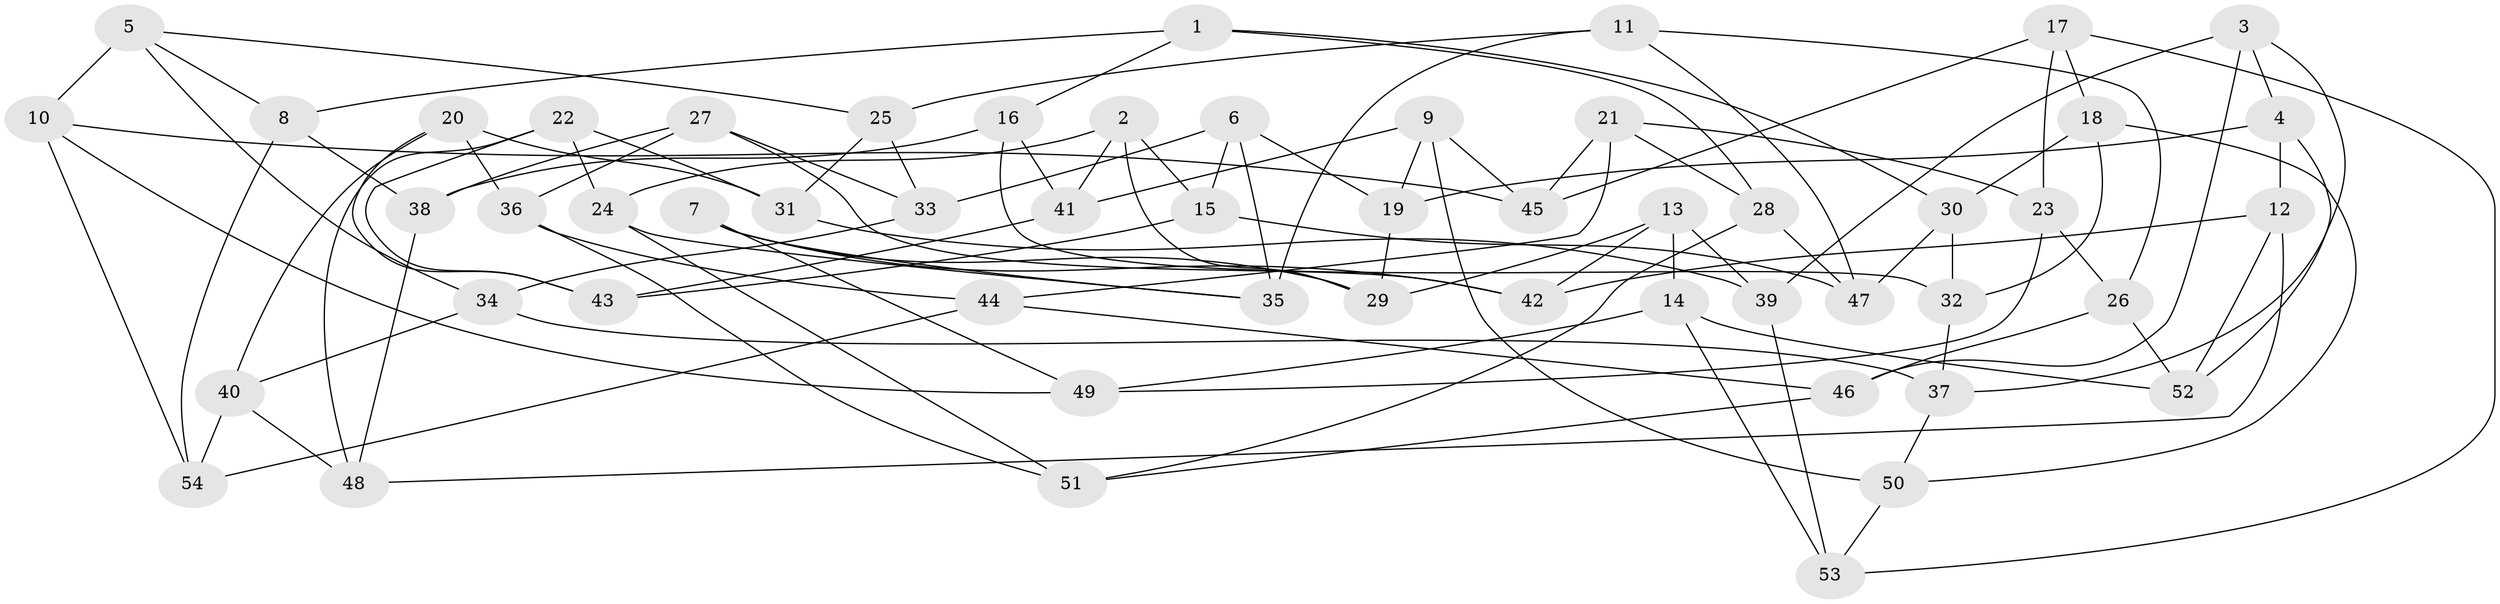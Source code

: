 // coarse degree distribution, {6: 0.6875, 4: 0.3125}
// Generated by graph-tools (version 1.1) at 2025/52/02/27/25 19:52:28]
// undirected, 54 vertices, 108 edges
graph export_dot {
graph [start="1"]
  node [color=gray90,style=filled];
  1;
  2;
  3;
  4;
  5;
  6;
  7;
  8;
  9;
  10;
  11;
  12;
  13;
  14;
  15;
  16;
  17;
  18;
  19;
  20;
  21;
  22;
  23;
  24;
  25;
  26;
  27;
  28;
  29;
  30;
  31;
  32;
  33;
  34;
  35;
  36;
  37;
  38;
  39;
  40;
  41;
  42;
  43;
  44;
  45;
  46;
  47;
  48;
  49;
  50;
  51;
  52;
  53;
  54;
  1 -- 16;
  1 -- 30;
  1 -- 28;
  1 -- 8;
  2 -- 24;
  2 -- 41;
  2 -- 29;
  2 -- 15;
  3 -- 39;
  3 -- 37;
  3 -- 4;
  3 -- 46;
  4 -- 52;
  4 -- 19;
  4 -- 12;
  5 -- 25;
  5 -- 10;
  5 -- 34;
  5 -- 8;
  6 -- 15;
  6 -- 35;
  6 -- 33;
  6 -- 19;
  7 -- 42;
  7 -- 35;
  7 -- 49;
  7 -- 29;
  8 -- 54;
  8 -- 38;
  9 -- 50;
  9 -- 45;
  9 -- 19;
  9 -- 41;
  10 -- 45;
  10 -- 49;
  10 -- 54;
  11 -- 47;
  11 -- 26;
  11 -- 25;
  11 -- 35;
  12 -- 42;
  12 -- 52;
  12 -- 48;
  13 -- 42;
  13 -- 39;
  13 -- 29;
  13 -- 14;
  14 -- 53;
  14 -- 49;
  14 -- 52;
  15 -- 43;
  15 -- 47;
  16 -- 41;
  16 -- 38;
  16 -- 32;
  17 -- 18;
  17 -- 23;
  17 -- 53;
  17 -- 45;
  18 -- 30;
  18 -- 50;
  18 -- 32;
  19 -- 29;
  20 -- 36;
  20 -- 43;
  20 -- 31;
  20 -- 40;
  21 -- 23;
  21 -- 45;
  21 -- 28;
  21 -- 44;
  22 -- 31;
  22 -- 48;
  22 -- 24;
  22 -- 43;
  23 -- 49;
  23 -- 26;
  24 -- 51;
  24 -- 35;
  25 -- 31;
  25 -- 33;
  26 -- 52;
  26 -- 46;
  27 -- 33;
  27 -- 36;
  27 -- 42;
  27 -- 38;
  28 -- 51;
  28 -- 47;
  30 -- 47;
  30 -- 32;
  31 -- 39;
  32 -- 37;
  33 -- 34;
  34 -- 37;
  34 -- 40;
  36 -- 44;
  36 -- 51;
  37 -- 50;
  38 -- 48;
  39 -- 53;
  40 -- 48;
  40 -- 54;
  41 -- 43;
  44 -- 46;
  44 -- 54;
  46 -- 51;
  50 -- 53;
}
